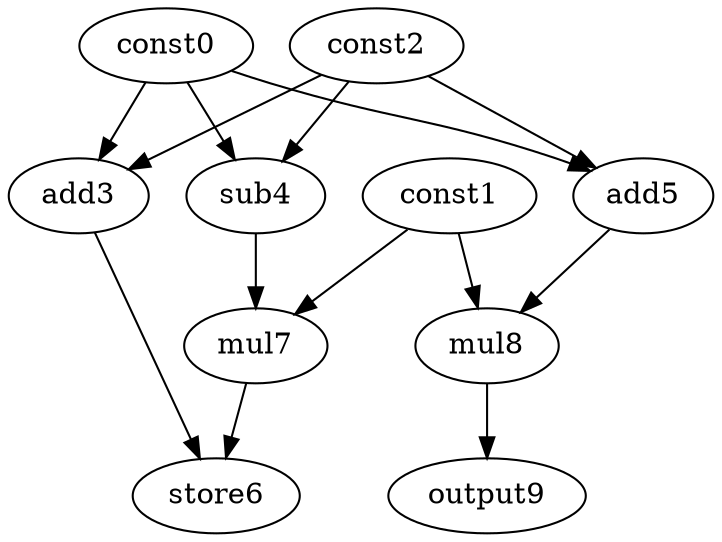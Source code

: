 digraph G { 
const0[opcode=const]; 
const1[opcode=const]; 
const2[opcode=const]; 
add3[opcode=add]; 
sub4[opcode=sub]; 
add5[opcode=add]; 
store6[opcode=store]; 
mul7[opcode=mul]; 
mul8[opcode=mul]; 
output9[opcode=output]; 
const0->add3[operand=0];
const2->add3[operand=1];
const0->sub4[operand=0];
const2->sub4[operand=1];
const0->add5[operand=0];
const2->add5[operand=1];
const1->mul7[operand=0];
sub4->mul7[operand=1];
const1->mul8[operand=0];
add5->mul8[operand=1];
add3->store6[operand=0];
mul7->store6[operand=1];
mul8->output9[operand=0];
}
